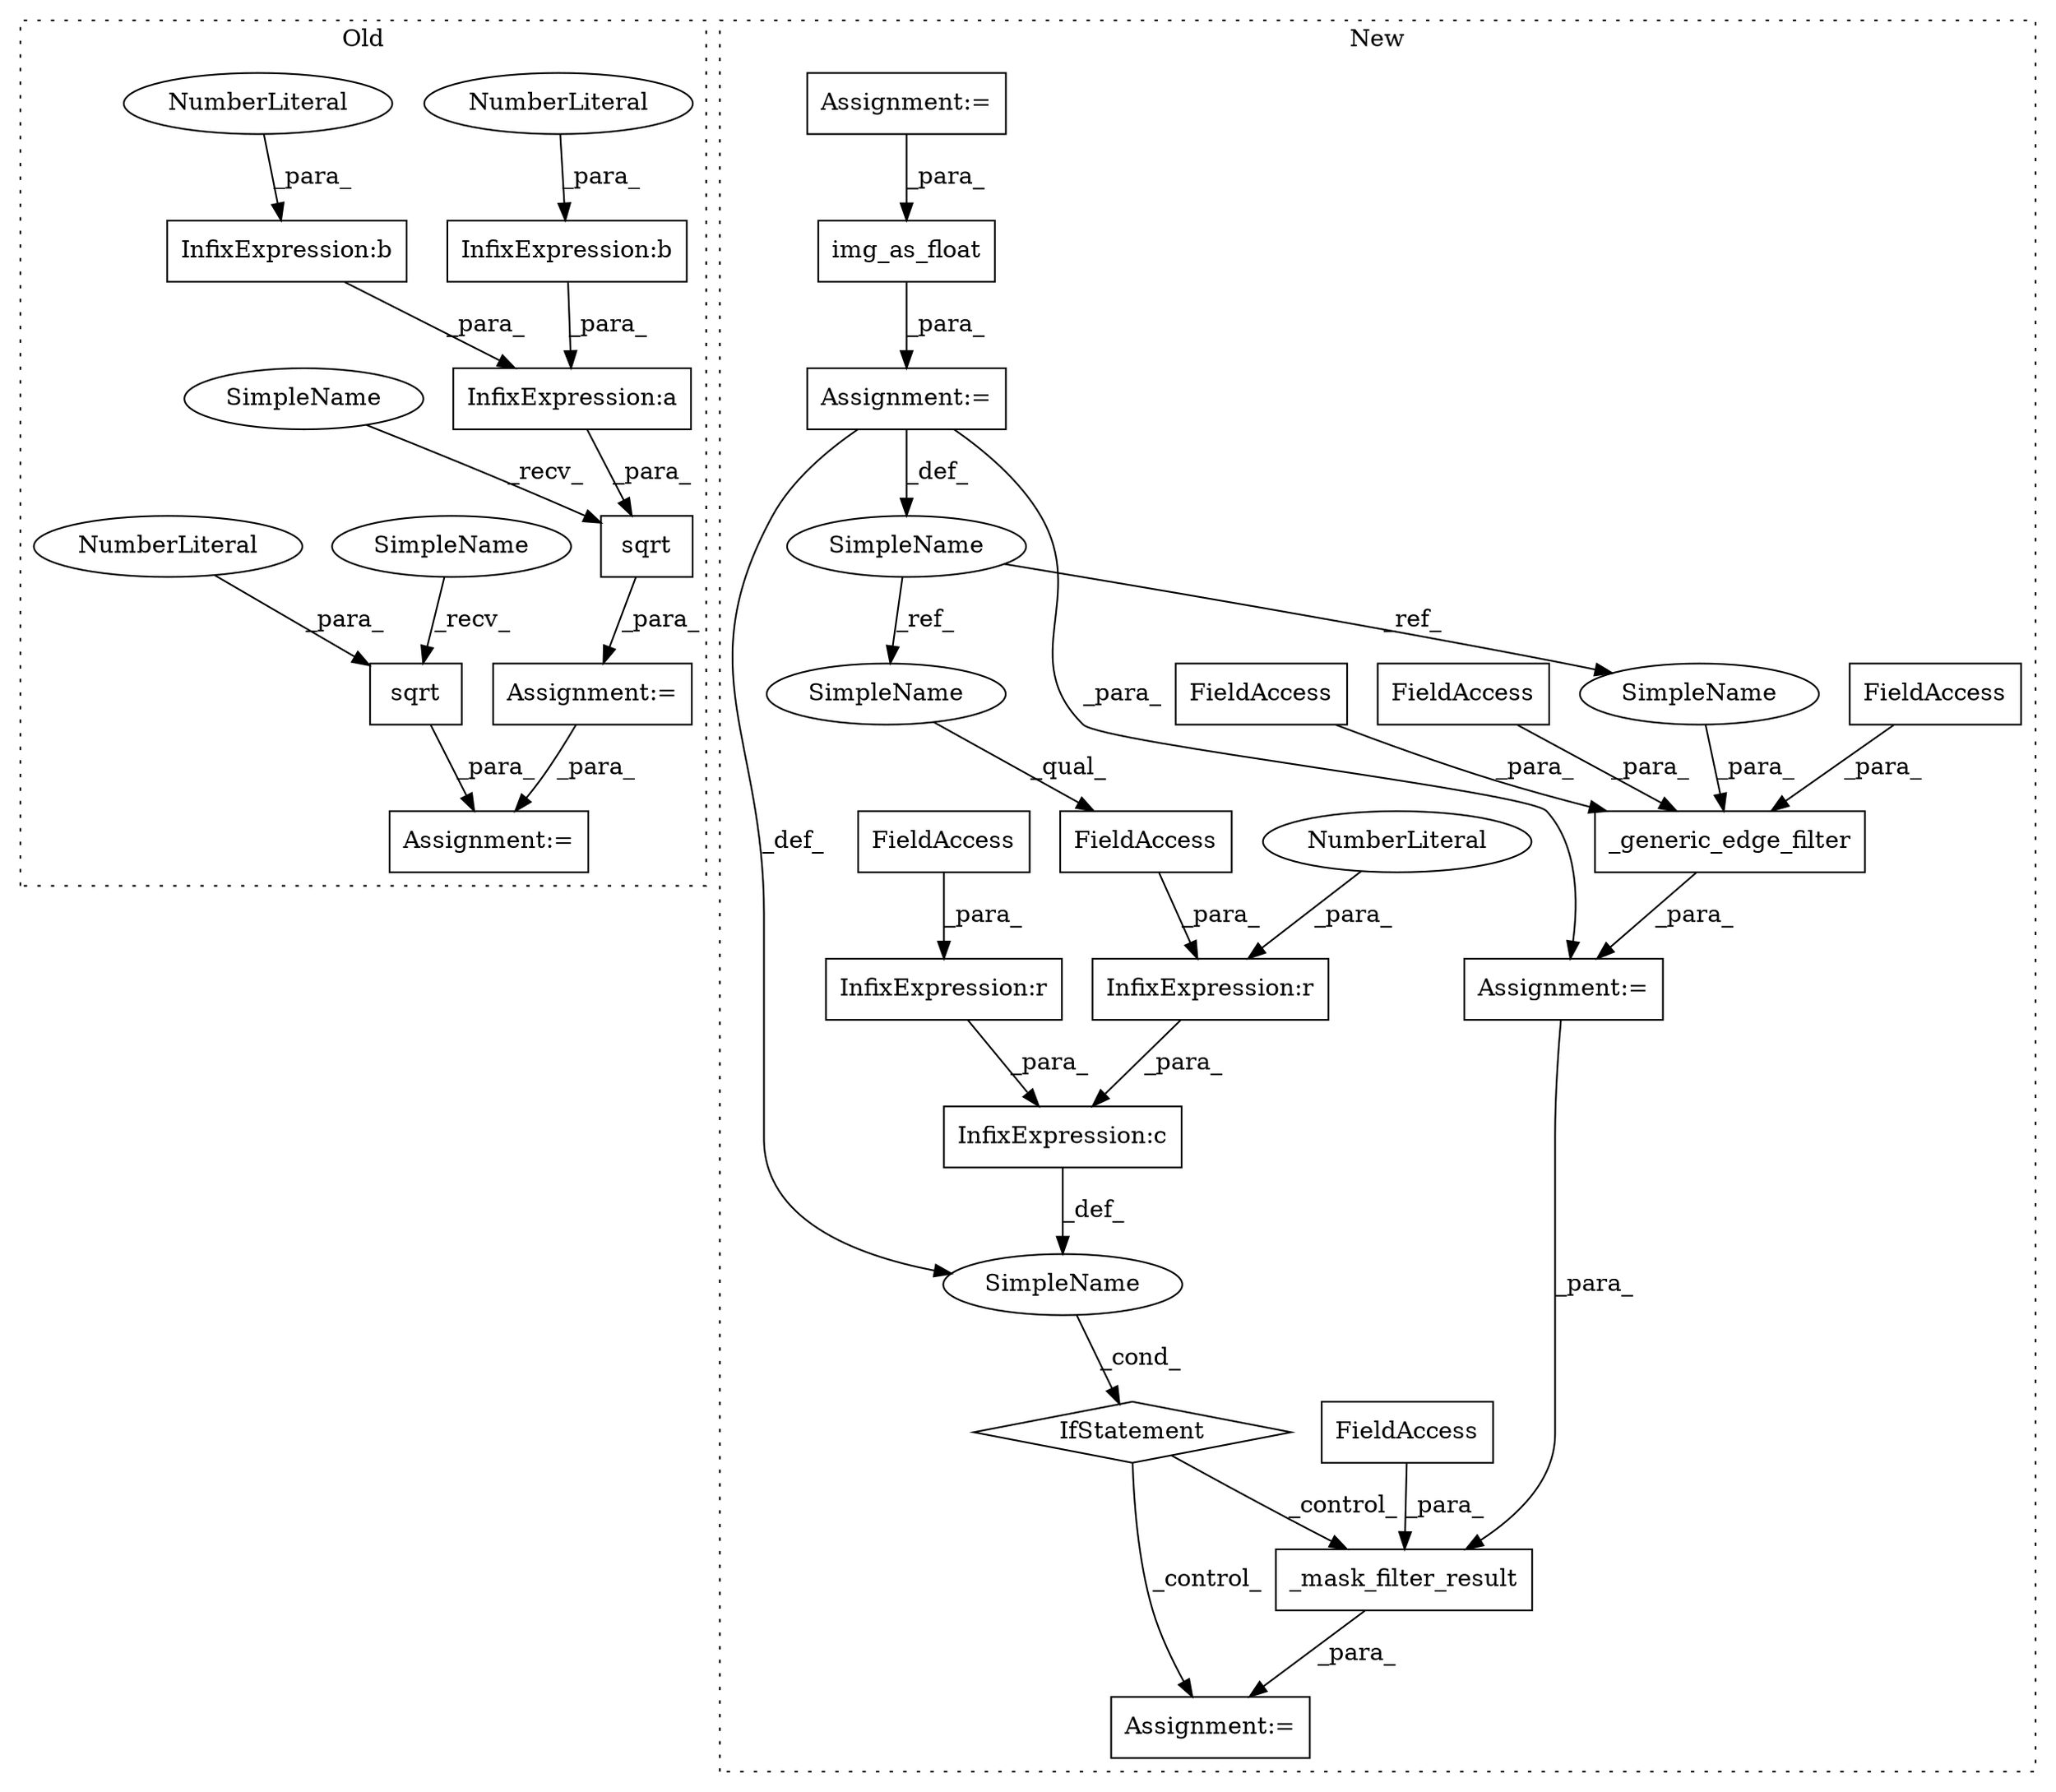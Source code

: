 digraph G {
subgraph cluster0 {
1 [label="sqrt" a="32" s="1695,1753" l="5,1" shape="box"];
3 [label="InfixExpression:a" a="27" s="1725" l="3" shape="box"];
4 [label="InfixExpression:b" a="27" s="1720" l="3" shape="box"];
5 [label="NumberLiteral" a="34" s="1723" l="1" shape="ellipse"];
6 [label="InfixExpression:b" a="27" s="1748" l="3" shape="box"];
7 [label="NumberLiteral" a="34" s="1751" l="1" shape="ellipse"];
23 [label="sqrt" a="32" s="1771,1777" l="5,1" shape="box"];
24 [label="NumberLiteral" a="34" s="1776" l="1" shape="ellipse"];
25 [label="Assignment:=" a="7" s="1763" l="2" shape="box"];
29 [label="Assignment:=" a="7" s="1688" l="1" shape="box"];
33 [label="SimpleName" a="42" s="1689" l="5" shape="ellipse"];
34 [label="SimpleName" a="42" s="1765" l="5" shape="ellipse"];
label = "Old";
style="dotted";
}
subgraph cluster1 {
2 [label="_mask_filter_result" a="32" s="3517,3548" l="20,1" shape="box"];
8 [label="InfixExpression:c" a="27" s="3482" l="4" shape="box"];
9 [label="_generic_edge_filter" a="32" s="3400,3454" l="21,1" shape="box"];
10 [label="InfixExpression:r" a="27" s="3476" l="4" shape="box"];
11 [label="NumberLiteral" a="34" s="3480" l="1" shape="ellipse"];
12 [label="InfixExpression:r" a="27" s="3491" l="4" shape="box"];
13 [label="img_as_float" a="32" s="3368,3386" l="13,1" shape="box"];
14 [label="SimpleName" a="42" s="3362" l="5" shape="ellipse"];
15 [label="FieldAccess" a="22" s="3466" l="10" shape="box"];
16 [label="SimpleName" a="42" s="" l="" shape="ellipse"];
17 [label="IfStatement" a="25" s="3461,3500" l="4,2" shape="diamond"];
18 [label="FieldAccess" a="22" s="3544" l="4" shape="box"];
19 [label="FieldAccess" a="22" s="3445" l="4" shape="box"];
20 [label="FieldAccess" a="22" s="3450" l="4" shape="box"];
21 [label="FieldAccess" a="22" s="3440" l="4" shape="box"];
22 [label="FieldAccess" a="22" s="3487" l="4" shape="box"];
26 [label="Assignment:=" a="7" s="3351" l="5" shape="box"];
27 [label="Assignment:=" a="7" s="3367" l="1" shape="box"];
28 [label="Assignment:=" a="7" s="3516" l="1" shape="box"];
30 [label="Assignment:=" a="7" s="3399" l="1" shape="box"];
31 [label="SimpleName" a="42" s="3466" l="5" shape="ellipse"];
32 [label="SimpleName" a="42" s="3421" l="5" shape="ellipse"];
label = "New";
style="dotted";
}
1 -> 29 [label="_para_"];
2 -> 28 [label="_para_"];
3 -> 1 [label="_para_"];
4 -> 3 [label="_para_"];
5 -> 4 [label="_para_"];
6 -> 3 [label="_para_"];
7 -> 6 [label="_para_"];
8 -> 16 [label="_def_"];
9 -> 30 [label="_para_"];
10 -> 8 [label="_para_"];
11 -> 10 [label="_para_"];
12 -> 8 [label="_para_"];
13 -> 27 [label="_para_"];
14 -> 31 [label="_ref_"];
14 -> 32 [label="_ref_"];
15 -> 10 [label="_para_"];
16 -> 17 [label="_cond_"];
17 -> 2 [label="_control_"];
17 -> 28 [label="_control_"];
18 -> 2 [label="_para_"];
19 -> 9 [label="_para_"];
20 -> 9 [label="_para_"];
21 -> 9 [label="_para_"];
22 -> 12 [label="_para_"];
23 -> 25 [label="_para_"];
24 -> 23 [label="_para_"];
26 -> 13 [label="_para_"];
27 -> 14 [label="_def_"];
27 -> 30 [label="_para_"];
27 -> 16 [label="_def_"];
29 -> 25 [label="_para_"];
30 -> 2 [label="_para_"];
31 -> 15 [label="_qual_"];
32 -> 9 [label="_para_"];
33 -> 1 [label="_recv_"];
34 -> 23 [label="_recv_"];
}